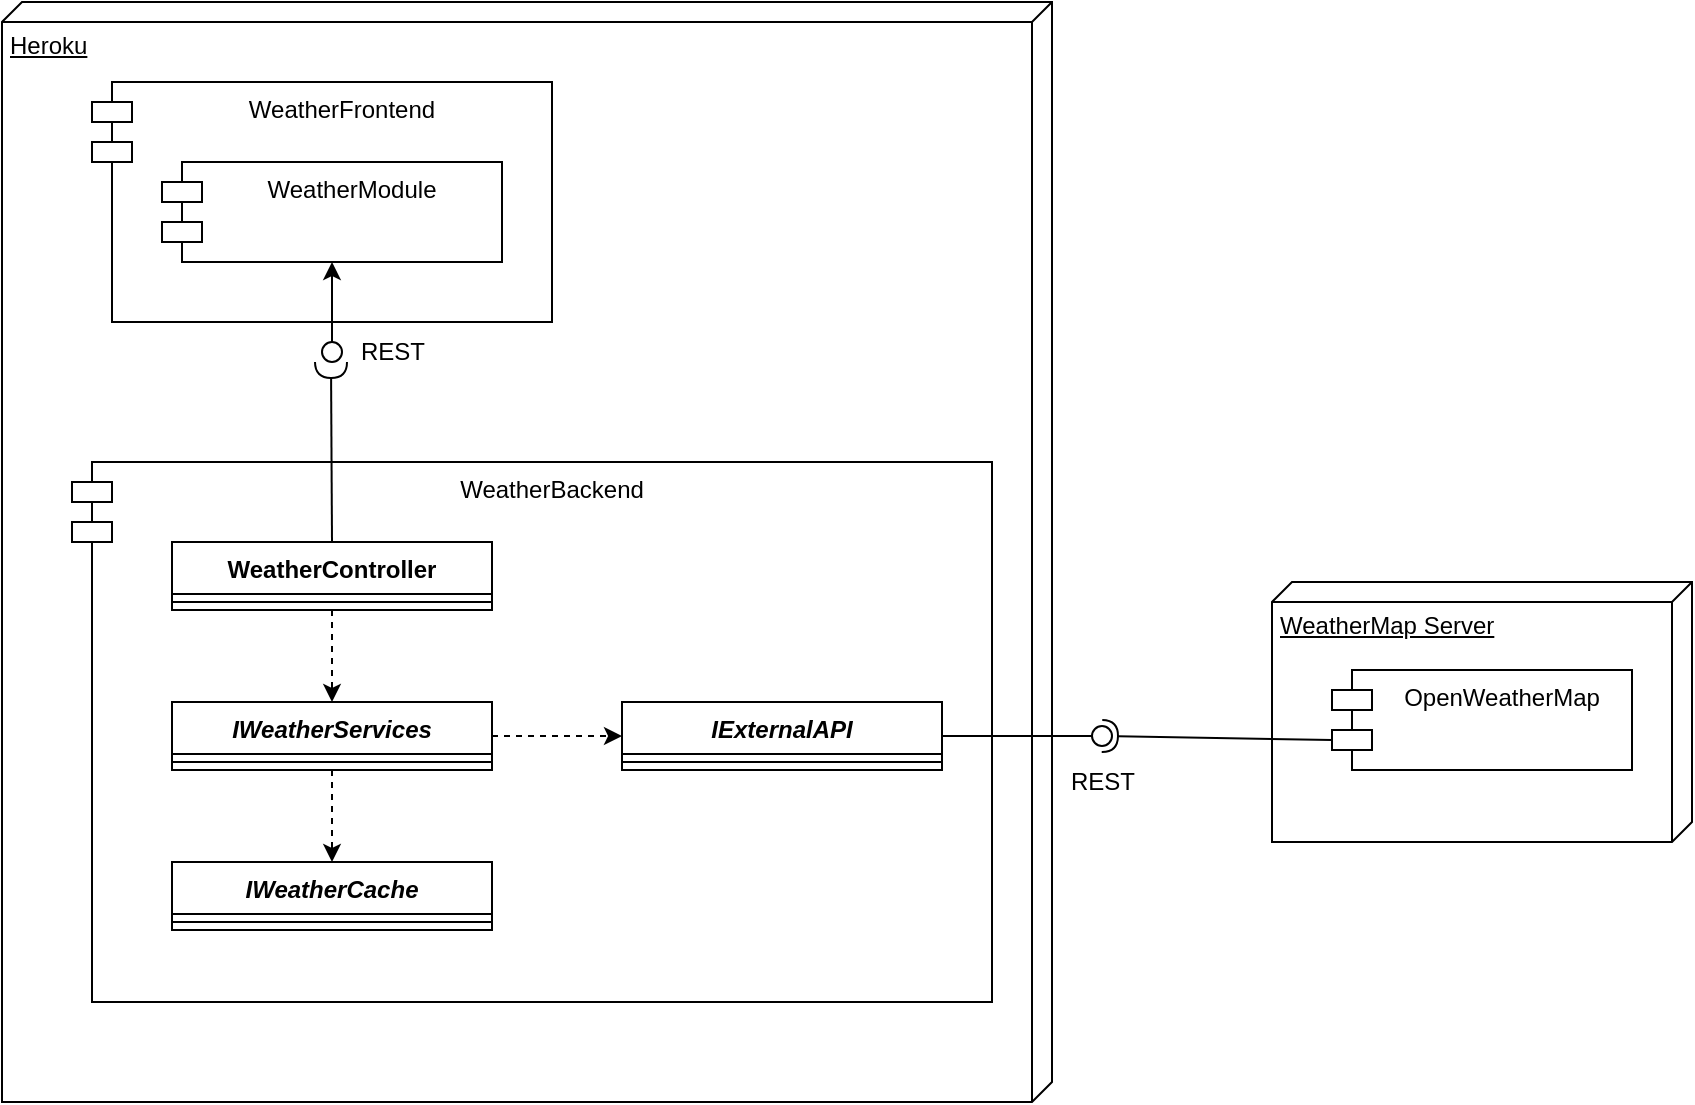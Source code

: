 <mxfile version="14.4.3" type="device"><diagram id="GGlgjbhkn-vvi4NciHiw" name="Page-1"><mxGraphModel dx="946" dy="680" grid="1" gridSize="10" guides="1" tooltips="1" connect="1" arrows="1" fold="1" page="1" pageScale="1" pageWidth="850" pageHeight="1100" math="0" shadow="0"><root><mxCell id="0"/><mxCell id="1" parent="0"/><mxCell id="PHyvzoixaGMlgbDUkC2r-32" value="WeatherMap Server" style="verticalAlign=top;align=left;spacingTop=8;spacingLeft=2;spacingRight=12;shape=cube;size=10;direction=south;fontStyle=4;html=1;" vertex="1" parent="1"><mxGeometry x="880" y="340" width="210" height="130" as="geometry"/></mxCell><mxCell id="PHyvzoixaGMlgbDUkC2r-31" value="Heroku" style="verticalAlign=top;align=left;spacingTop=8;spacingLeft=2;spacingRight=12;shape=cube;size=10;direction=south;fontStyle=4;html=1;" vertex="1" parent="1"><mxGeometry x="245" y="50" width="525" height="550" as="geometry"/></mxCell><mxCell id="PHyvzoixaGMlgbDUkC2r-1" value="WeatherBackend" style="shape=module;align=left;spacingLeft=20;align=center;verticalAlign=top;" vertex="1" parent="1"><mxGeometry x="280" y="280" width="460" height="270" as="geometry"/></mxCell><mxCell id="PHyvzoixaGMlgbDUkC2r-16" value="OpenWeatherMap" style="shape=module;align=left;spacingLeft=20;align=center;verticalAlign=top;" vertex="1" parent="1"><mxGeometry x="910" y="384" width="150" height="50" as="geometry"/></mxCell><mxCell id="PHyvzoixaGMlgbDUkC2r-13" style="edgeStyle=orthogonalEdgeStyle;rounded=0;orthogonalLoop=1;jettySize=auto;html=1;entryX=0.5;entryY=0;entryDx=0;entryDy=0;dashed=1;" edge="1" parent="1" source="PHyvzoixaGMlgbDUkC2r-3" target="PHyvzoixaGMlgbDUkC2r-7"><mxGeometry relative="1" as="geometry"/></mxCell><mxCell id="PHyvzoixaGMlgbDUkC2r-3" value="WeatherController" style="swimlane;fontStyle=1;align=center;verticalAlign=top;childLayout=stackLayout;horizontal=1;startSize=26;horizontalStack=0;resizeParent=1;resizeParentMax=0;resizeLast=0;collapsible=1;marginBottom=0;" vertex="1" parent="1"><mxGeometry x="330" y="320" width="160" height="34" as="geometry"/></mxCell><mxCell id="PHyvzoixaGMlgbDUkC2r-5" value="" style="line;strokeWidth=1;fillColor=none;align=left;verticalAlign=middle;spacingTop=-1;spacingLeft=3;spacingRight=3;rotatable=0;labelPosition=right;points=[];portConstraint=eastwest;" vertex="1" parent="PHyvzoixaGMlgbDUkC2r-3"><mxGeometry y="26" width="160" height="8" as="geometry"/></mxCell><mxCell id="PHyvzoixaGMlgbDUkC2r-14" style="edgeStyle=orthogonalEdgeStyle;rounded=0;orthogonalLoop=1;jettySize=auto;html=1;exitX=0.5;exitY=1;exitDx=0;exitDy=0;entryX=0.5;entryY=0;entryDx=0;entryDy=0;dashed=1;" edge="1" parent="1" source="PHyvzoixaGMlgbDUkC2r-7" target="PHyvzoixaGMlgbDUkC2r-9"><mxGeometry relative="1" as="geometry"/></mxCell><mxCell id="PHyvzoixaGMlgbDUkC2r-15" style="edgeStyle=orthogonalEdgeStyle;rounded=0;orthogonalLoop=1;jettySize=auto;html=1;exitX=1;exitY=0.5;exitDx=0;exitDy=0;entryX=0;entryY=0.5;entryDx=0;entryDy=0;dashed=1;" edge="1" parent="1" source="PHyvzoixaGMlgbDUkC2r-7" target="PHyvzoixaGMlgbDUkC2r-11"><mxGeometry relative="1" as="geometry"/></mxCell><mxCell id="PHyvzoixaGMlgbDUkC2r-7" value="IWeatherServices" style="swimlane;fontStyle=3;align=center;verticalAlign=top;childLayout=stackLayout;horizontal=1;startSize=26;horizontalStack=0;resizeParent=1;resizeParentMax=0;resizeLast=0;collapsible=1;marginBottom=0;" vertex="1" parent="1"><mxGeometry x="330" y="400" width="160" height="34" as="geometry"/></mxCell><mxCell id="PHyvzoixaGMlgbDUkC2r-8" value="" style="line;strokeWidth=1;fillColor=none;align=left;verticalAlign=middle;spacingTop=-1;spacingLeft=3;spacingRight=3;rotatable=0;labelPosition=right;points=[];portConstraint=eastwest;" vertex="1" parent="PHyvzoixaGMlgbDUkC2r-7"><mxGeometry y="26" width="160" height="8" as="geometry"/></mxCell><mxCell id="PHyvzoixaGMlgbDUkC2r-9" value="IWeatherCache" style="swimlane;fontStyle=3;align=center;verticalAlign=top;childLayout=stackLayout;horizontal=1;startSize=26;horizontalStack=0;resizeParent=1;resizeParentMax=0;resizeLast=0;collapsible=1;marginBottom=0;" vertex="1" parent="1"><mxGeometry x="330" y="480" width="160" height="34" as="geometry"/></mxCell><mxCell id="PHyvzoixaGMlgbDUkC2r-10" value="" style="line;strokeWidth=1;fillColor=none;align=left;verticalAlign=middle;spacingTop=-1;spacingLeft=3;spacingRight=3;rotatable=0;labelPosition=right;points=[];portConstraint=eastwest;" vertex="1" parent="PHyvzoixaGMlgbDUkC2r-9"><mxGeometry y="26" width="160" height="8" as="geometry"/></mxCell><mxCell id="PHyvzoixaGMlgbDUkC2r-11" value="IExternalAPI" style="swimlane;fontStyle=3;align=center;verticalAlign=top;childLayout=stackLayout;horizontal=1;startSize=26;horizontalStack=0;resizeParent=1;resizeParentMax=0;resizeLast=0;collapsible=1;marginBottom=0;" vertex="1" parent="1"><mxGeometry x="555" y="400" width="160" height="34" as="geometry"/></mxCell><mxCell id="PHyvzoixaGMlgbDUkC2r-12" value="" style="line;strokeWidth=1;fillColor=none;align=left;verticalAlign=middle;spacingTop=-1;spacingLeft=3;spacingRight=3;rotatable=0;labelPosition=right;points=[];portConstraint=eastwest;" vertex="1" parent="PHyvzoixaGMlgbDUkC2r-11"><mxGeometry y="26" width="160" height="8" as="geometry"/></mxCell><mxCell id="PHyvzoixaGMlgbDUkC2r-18" value="" style="rounded=0;orthogonalLoop=1;jettySize=auto;html=1;endArrow=none;endFill=0;exitX=1;exitY=0.5;exitDx=0;exitDy=0;" edge="1" target="PHyvzoixaGMlgbDUkC2r-20" parent="1" source="PHyvzoixaGMlgbDUkC2r-11"><mxGeometry relative="1" as="geometry"><mxPoint x="770" y="417" as="sourcePoint"/></mxGeometry></mxCell><mxCell id="PHyvzoixaGMlgbDUkC2r-19" value="" style="rounded=0;orthogonalLoop=1;jettySize=auto;html=1;endArrow=halfCircle;endFill=0;entryX=0.5;entryY=0.5;entryDx=0;entryDy=0;endSize=6;strokeWidth=1;exitX=0;exitY=0;exitDx=0;exitDy=35;exitPerimeter=0;" edge="1" target="PHyvzoixaGMlgbDUkC2r-20" parent="1" source="PHyvzoixaGMlgbDUkC2r-16"><mxGeometry relative="1" as="geometry"><mxPoint x="810" y="417" as="sourcePoint"/></mxGeometry></mxCell><mxCell id="PHyvzoixaGMlgbDUkC2r-20" value="" style="ellipse;whiteSpace=wrap;html=1;fontFamily=Helvetica;fontSize=12;fontColor=#000000;align=center;strokeColor=#000000;fillColor=#ffffff;points=[];aspect=fixed;resizable=0;" vertex="1" parent="1"><mxGeometry x="790" y="412" width="10" height="10" as="geometry"/></mxCell><mxCell id="PHyvzoixaGMlgbDUkC2r-21" value="REST" style="text;html=1;align=center;verticalAlign=middle;resizable=0;points=[];autosize=1;" vertex="1" parent="1"><mxGeometry x="770" y="430" width="50" height="20" as="geometry"/></mxCell><mxCell id="PHyvzoixaGMlgbDUkC2r-22" value="WeatherFrontend" style="shape=module;align=left;spacingLeft=20;align=center;verticalAlign=top;" vertex="1" parent="1"><mxGeometry x="290" y="90" width="230" height="120" as="geometry"/></mxCell><mxCell id="PHyvzoixaGMlgbDUkC2r-23" value="WeatherModule" style="shape=module;align=left;spacingLeft=20;align=center;verticalAlign=top;" vertex="1" parent="1"><mxGeometry x="325" y="130" width="170" height="50" as="geometry"/></mxCell><mxCell id="PHyvzoixaGMlgbDUkC2r-26" value="" style="rounded=0;orthogonalLoop=1;jettySize=auto;html=1;endArrow=halfCircle;endFill=0;endSize=6;strokeWidth=1;exitX=0.5;exitY=0;exitDx=0;exitDy=0;" edge="1" parent="1" source="PHyvzoixaGMlgbDUkC2r-3"><mxGeometry relative="1" as="geometry"><mxPoint x="409.5" y="245" as="sourcePoint"/><mxPoint x="409.5" y="230" as="targetPoint"/></mxGeometry></mxCell><mxCell id="PHyvzoixaGMlgbDUkC2r-29" style="edgeStyle=orthogonalEdgeStyle;rounded=0;orthogonalLoop=1;jettySize=auto;html=1;entryX=0.5;entryY=1;entryDx=0;entryDy=0;" edge="1" parent="1" source="PHyvzoixaGMlgbDUkC2r-27" target="PHyvzoixaGMlgbDUkC2r-23"><mxGeometry relative="1" as="geometry"/></mxCell><mxCell id="PHyvzoixaGMlgbDUkC2r-27" value="" style="ellipse;whiteSpace=wrap;html=1;fontFamily=Helvetica;fontSize=12;fontColor=#000000;align=center;strokeColor=#000000;fillColor=#ffffff;points=[];aspect=fixed;resizable=0;direction=west;rotation=90;" vertex="1" parent="1"><mxGeometry x="405" y="220" width="10" height="10" as="geometry"/></mxCell><mxCell id="PHyvzoixaGMlgbDUkC2r-30" value="REST" style="text;html=1;align=center;verticalAlign=middle;resizable=0;points=[];autosize=1;" vertex="1" parent="1"><mxGeometry x="415" y="215" width="50" height="20" as="geometry"/></mxCell></root></mxGraphModel></diagram></mxfile>
